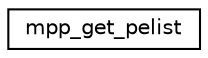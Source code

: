 digraph "Graphical Class Hierarchy"
{
 // INTERACTIVE_SVG=YES
 // LATEX_PDF_SIZE
  edge [fontname="Helvetica",fontsize="10",labelfontname="Helvetica",labelfontsize="10"];
  node [fontname="Helvetica",fontsize="10",shape=record];
  rankdir="LR";
  Node0 [label="mpp_get_pelist",height=0.2,width=0.4,color="black", fillcolor="white", style="filled",URL="$interfacempp__domains__mod_1_1mpp__get__pelist.html",tooltip="Retrieve list of PEs associated with a domain decomposition. The 1D version of this call returns an a..."];
}
